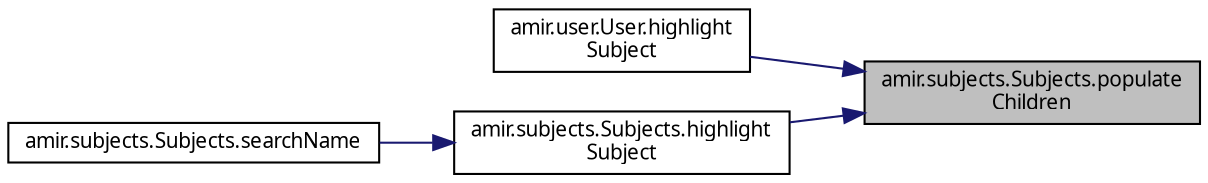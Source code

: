 digraph "amir.subjects.Subjects.populateChildren"
{
 // LATEX_PDF_SIZE
  edge [fontname="FreeSans.ttf",fontsize="10",labelfontname="FreeSans.ttf",labelfontsize="10"];
  node [fontname="FreeSans.ttf",fontsize="10",shape=record];
  rankdir="RL";
  Node1 [label="amir.subjects.Subjects.populate\lChildren",height=0.2,width=0.4,color="black", fillcolor="grey75", style="filled", fontcolor="black",tooltip=" "];
  Node1 -> Node2 [dir="back",color="midnightblue",fontsize="10",style="solid",fontname="FreeSans.ttf"];
  Node2 [label="amir.user.User.highlight\lSubject",height=0.2,width=0.4,color="black", fillcolor="white", style="filled",URL="$classamir_1_1user_1_1_user.html#a24d031d51a262c27a50e338c1867d736",tooltip=" "];
  Node1 -> Node3 [dir="back",color="midnightblue",fontsize="10",style="solid",fontname="FreeSans.ttf"];
  Node3 [label="amir.subjects.Subjects.highlight\lSubject",height=0.2,width=0.4,color="black", fillcolor="white", style="filled",URL="$classamir_1_1subjects_1_1_subjects.html#ae2de4ce3c5ece97a8bbd16f2d96b04fc",tooltip=" "];
  Node3 -> Node4 [dir="back",color="midnightblue",fontsize="10",style="solid",fontname="FreeSans.ttf"];
  Node4 [label="amir.subjects.Subjects.searchName",height=0.2,width=0.4,color="black", fillcolor="white", style="filled",URL="$classamir_1_1subjects_1_1_subjects.html#a46f05a0eae01ae79918b836537f623c9",tooltip=" "];
}
